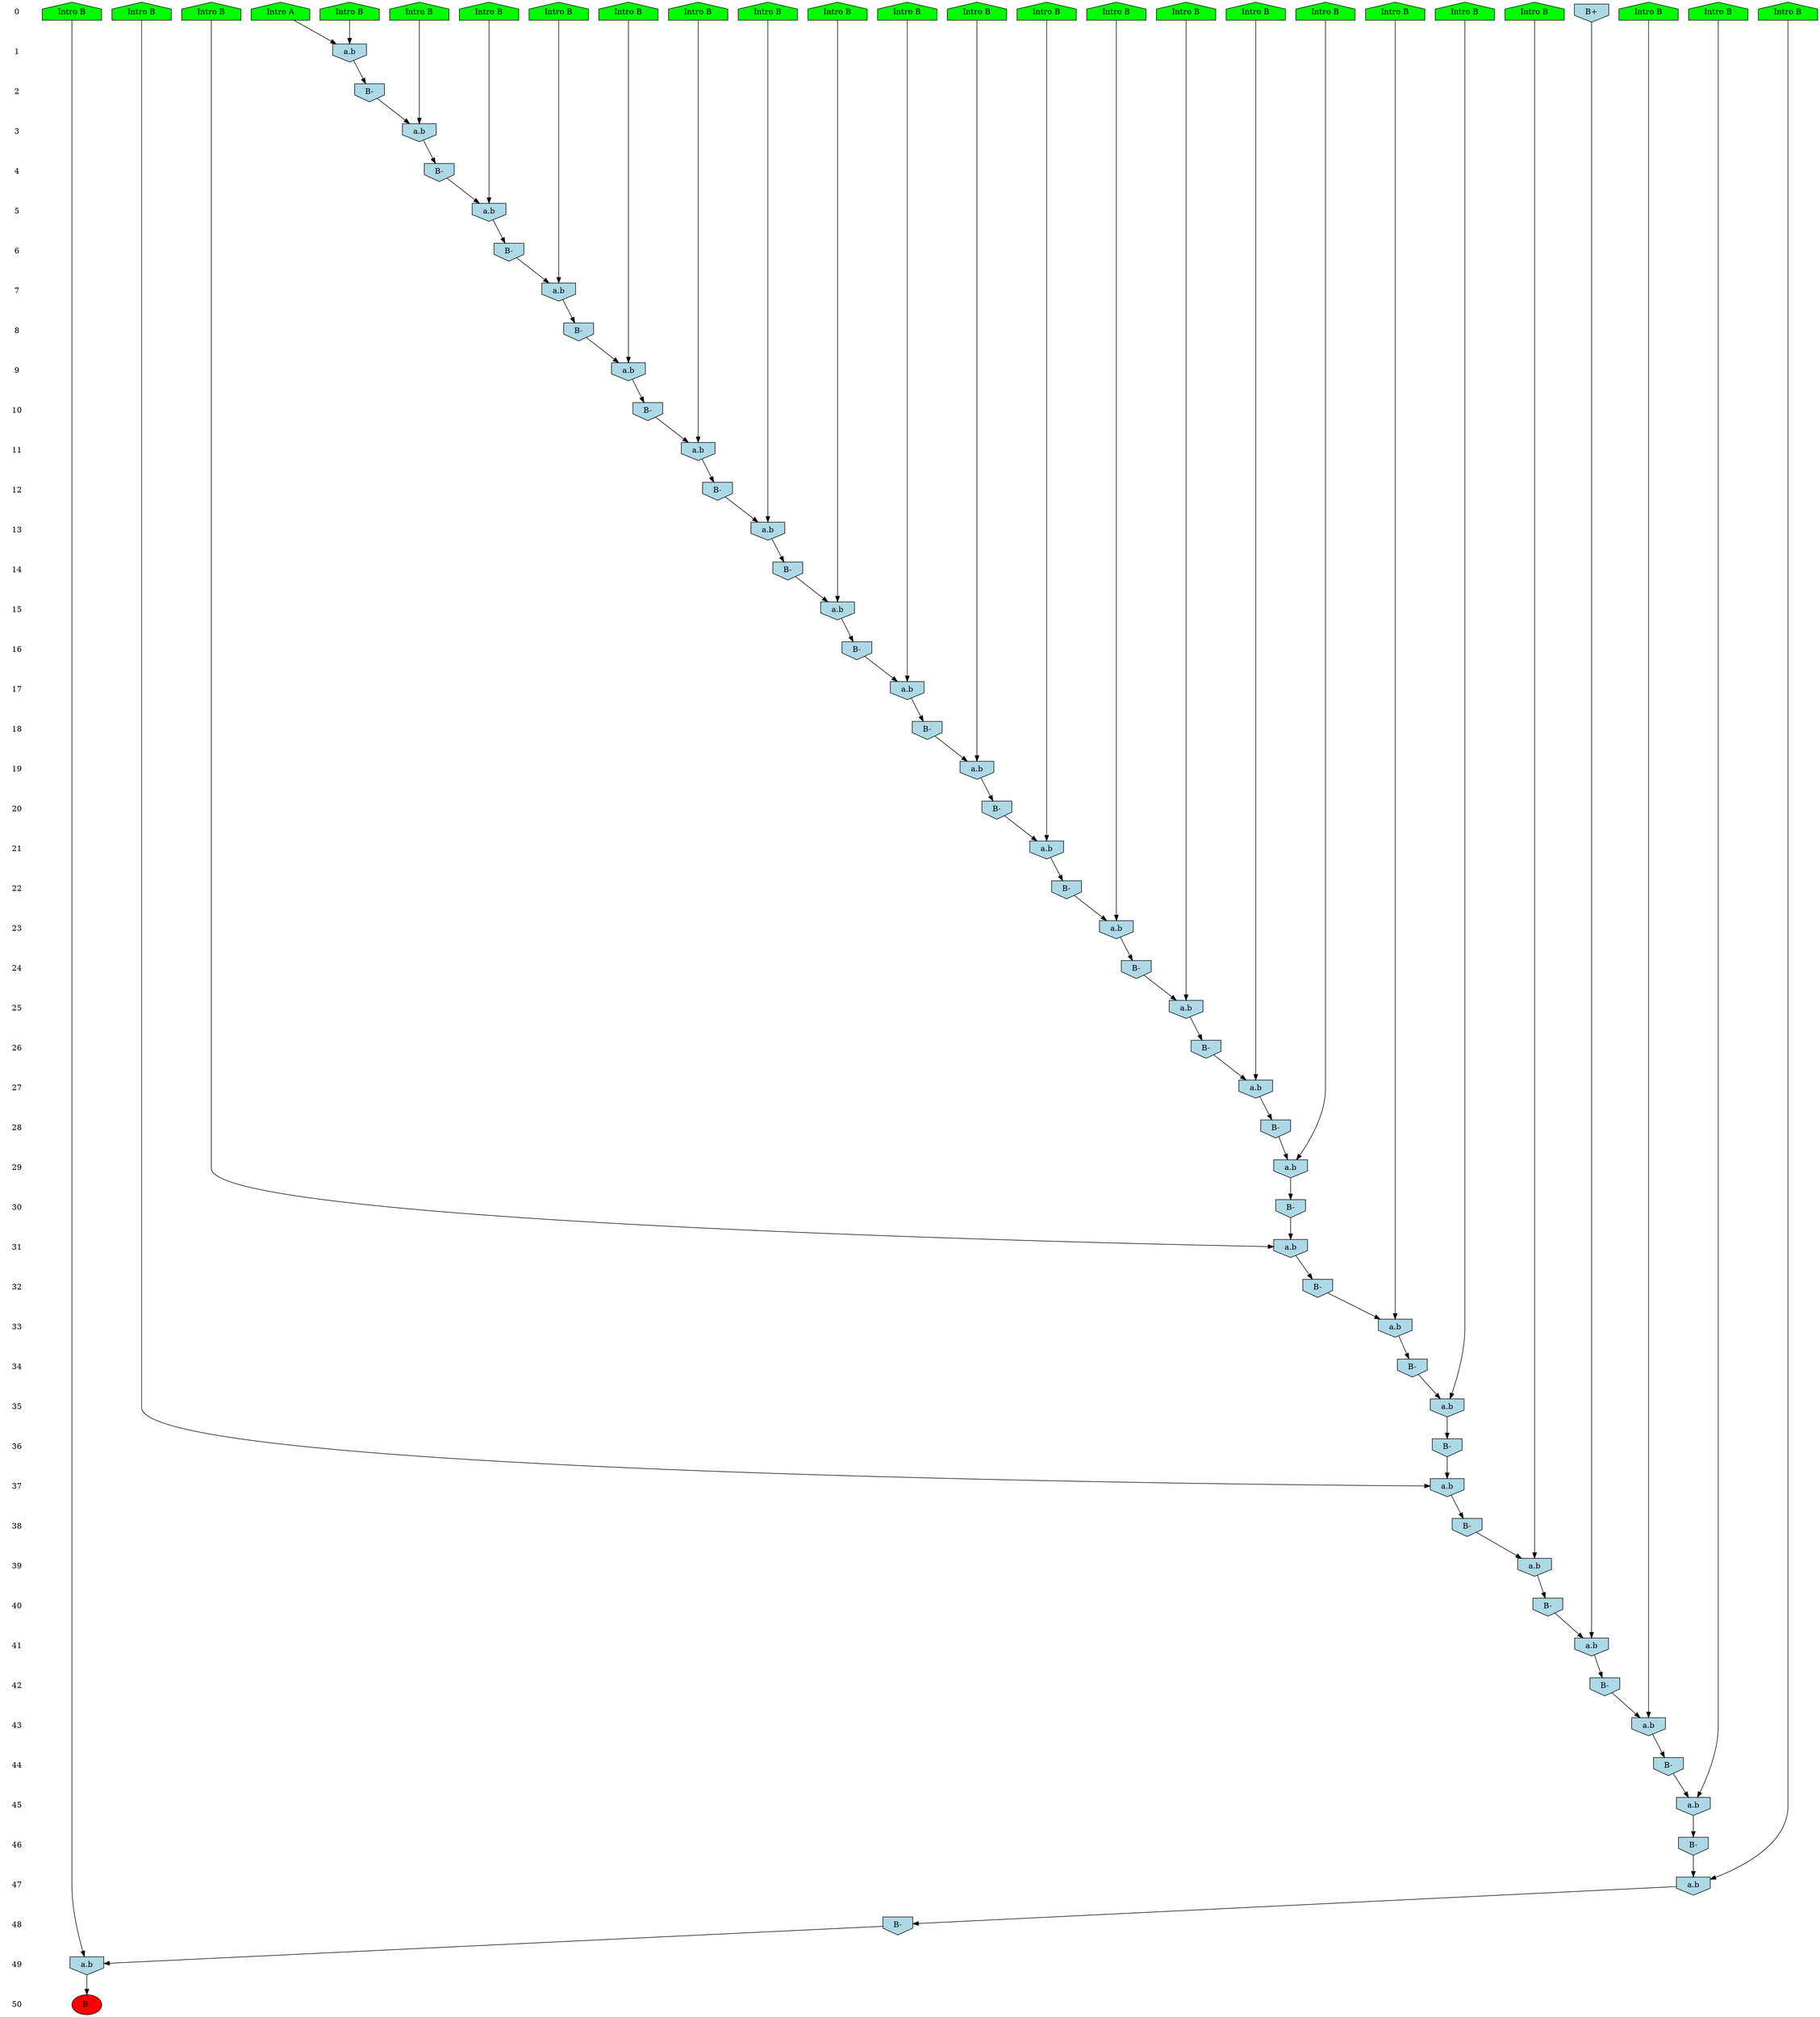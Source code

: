 /* Compression of 1 causal flows obtained in average at 2.496691E+01 t.u */
/* Compressed causal flows were: [25] */
digraph G{
 ranksep=.5 ; 
{ rank = same ; "0" [shape=plaintext] ; node_1 [label ="Intro B", shape=house, style=filled, fillcolor=green] ;
node_2 [label ="Intro B", shape=house, style=filled, fillcolor=green] ;
node_3 [label ="Intro B", shape=house, style=filled, fillcolor=green] ;
node_4 [label ="Intro B", shape=house, style=filled, fillcolor=green] ;
node_5 [label ="Intro B", shape=house, style=filled, fillcolor=green] ;
node_6 [label ="Intro B", shape=house, style=filled, fillcolor=green] ;
node_7 [label ="Intro B", shape=house, style=filled, fillcolor=green] ;
node_8 [label ="Intro B", shape=house, style=filled, fillcolor=green] ;
node_9 [label ="Intro B", shape=house, style=filled, fillcolor=green] ;
node_10 [label ="Intro B", shape=house, style=filled, fillcolor=green] ;
node_11 [label ="Intro B", shape=house, style=filled, fillcolor=green] ;
node_12 [label ="Intro B", shape=house, style=filled, fillcolor=green] ;
node_13 [label ="Intro B", shape=house, style=filled, fillcolor=green] ;
node_14 [label ="Intro B", shape=house, style=filled, fillcolor=green] ;
node_15 [label ="Intro B", shape=house, style=filled, fillcolor=green] ;
node_16 [label ="Intro B", shape=house, style=filled, fillcolor=green] ;
node_17 [label ="Intro B", shape=house, style=filled, fillcolor=green] ;
node_18 [label ="Intro B", shape=house, style=filled, fillcolor=green] ;
node_19 [label ="Intro B", shape=house, style=filled, fillcolor=green] ;
node_20 [label ="Intro B", shape=house, style=filled, fillcolor=green] ;
node_21 [label ="Intro B", shape=house, style=filled, fillcolor=green] ;
node_22 [label ="Intro B", shape=house, style=filled, fillcolor=green] ;
node_23 [label ="Intro B", shape=house, style=filled, fillcolor=green] ;
node_24 [label ="Intro B", shape=house, style=filled, fillcolor=green] ;
node_25 [label ="Intro A", shape=house, style=filled, fillcolor=green] ;
node_39 [label="B+", shape=invhouse, style=filled, fillcolor = lightblue] ;
}
{ rank = same ; "1" [shape=plaintext] ; node_26 [label="a.b", shape=invhouse, style=filled, fillcolor = lightblue] ;
}
{ rank = same ; "2" [shape=plaintext] ; node_27 [label="B-", shape=invhouse, style=filled, fillcolor = lightblue] ;
}
{ rank = same ; "3" [shape=plaintext] ; node_28 [label="a.b", shape=invhouse, style=filled, fillcolor = lightblue] ;
}
{ rank = same ; "4" [shape=plaintext] ; node_29 [label="B-", shape=invhouse, style=filled, fillcolor = lightblue] ;
}
{ rank = same ; "5" [shape=plaintext] ; node_30 [label="a.b", shape=invhouse, style=filled, fillcolor = lightblue] ;
}
{ rank = same ; "6" [shape=plaintext] ; node_31 [label="B-", shape=invhouse, style=filled, fillcolor = lightblue] ;
}
{ rank = same ; "7" [shape=plaintext] ; node_32 [label="a.b", shape=invhouse, style=filled, fillcolor = lightblue] ;
}
{ rank = same ; "8" [shape=plaintext] ; node_33 [label="B-", shape=invhouse, style=filled, fillcolor = lightblue] ;
}
{ rank = same ; "9" [shape=plaintext] ; node_34 [label="a.b", shape=invhouse, style=filled, fillcolor = lightblue] ;
}
{ rank = same ; "10" [shape=plaintext] ; node_35 [label="B-", shape=invhouse, style=filled, fillcolor = lightblue] ;
}
{ rank = same ; "11" [shape=plaintext] ; node_36 [label="a.b", shape=invhouse, style=filled, fillcolor = lightblue] ;
}
{ rank = same ; "12" [shape=plaintext] ; node_37 [label="B-", shape=invhouse, style=filled, fillcolor = lightblue] ;
}
{ rank = same ; "13" [shape=plaintext] ; node_38 [label="a.b", shape=invhouse, style=filled, fillcolor = lightblue] ;
}
{ rank = same ; "14" [shape=plaintext] ; node_40 [label="B-", shape=invhouse, style=filled, fillcolor = lightblue] ;
}
{ rank = same ; "15" [shape=plaintext] ; node_41 [label="a.b", shape=invhouse, style=filled, fillcolor = lightblue] ;
}
{ rank = same ; "16" [shape=plaintext] ; node_42 [label="B-", shape=invhouse, style=filled, fillcolor = lightblue] ;
}
{ rank = same ; "17" [shape=plaintext] ; node_43 [label="a.b", shape=invhouse, style=filled, fillcolor = lightblue] ;
}
{ rank = same ; "18" [shape=plaintext] ; node_44 [label="B-", shape=invhouse, style=filled, fillcolor = lightblue] ;
}
{ rank = same ; "19" [shape=plaintext] ; node_45 [label="a.b", shape=invhouse, style=filled, fillcolor = lightblue] ;
}
{ rank = same ; "20" [shape=plaintext] ; node_46 [label="B-", shape=invhouse, style=filled, fillcolor = lightblue] ;
}
{ rank = same ; "21" [shape=plaintext] ; node_47 [label="a.b", shape=invhouse, style=filled, fillcolor = lightblue] ;
}
{ rank = same ; "22" [shape=plaintext] ; node_48 [label="B-", shape=invhouse, style=filled, fillcolor = lightblue] ;
}
{ rank = same ; "23" [shape=plaintext] ; node_49 [label="a.b", shape=invhouse, style=filled, fillcolor = lightblue] ;
}
{ rank = same ; "24" [shape=plaintext] ; node_50 [label="B-", shape=invhouse, style=filled, fillcolor = lightblue] ;
}
{ rank = same ; "25" [shape=plaintext] ; node_51 [label="a.b", shape=invhouse, style=filled, fillcolor = lightblue] ;
}
{ rank = same ; "26" [shape=plaintext] ; node_52 [label="B-", shape=invhouse, style=filled, fillcolor = lightblue] ;
}
{ rank = same ; "27" [shape=plaintext] ; node_53 [label="a.b", shape=invhouse, style=filled, fillcolor = lightblue] ;
}
{ rank = same ; "28" [shape=plaintext] ; node_54 [label="B-", shape=invhouse, style=filled, fillcolor = lightblue] ;
}
{ rank = same ; "29" [shape=plaintext] ; node_55 [label="a.b", shape=invhouse, style=filled, fillcolor = lightblue] ;
}
{ rank = same ; "30" [shape=plaintext] ; node_56 [label="B-", shape=invhouse, style=filled, fillcolor = lightblue] ;
}
{ rank = same ; "31" [shape=plaintext] ; node_57 [label="a.b", shape=invhouse, style=filled, fillcolor = lightblue] ;
}
{ rank = same ; "32" [shape=plaintext] ; node_58 [label="B-", shape=invhouse, style=filled, fillcolor = lightblue] ;
}
{ rank = same ; "33" [shape=plaintext] ; node_59 [label="a.b", shape=invhouse, style=filled, fillcolor = lightblue] ;
}
{ rank = same ; "34" [shape=plaintext] ; node_60 [label="B-", shape=invhouse, style=filled, fillcolor = lightblue] ;
}
{ rank = same ; "35" [shape=plaintext] ; node_61 [label="a.b", shape=invhouse, style=filled, fillcolor = lightblue] ;
}
{ rank = same ; "36" [shape=plaintext] ; node_62 [label="B-", shape=invhouse, style=filled, fillcolor = lightblue] ;
}
{ rank = same ; "37" [shape=plaintext] ; node_63 [label="a.b", shape=invhouse, style=filled, fillcolor = lightblue] ;
}
{ rank = same ; "38" [shape=plaintext] ; node_64 [label="B-", shape=invhouse, style=filled, fillcolor = lightblue] ;
}
{ rank = same ; "39" [shape=plaintext] ; node_65 [label="a.b", shape=invhouse, style=filled, fillcolor = lightblue] ;
}
{ rank = same ; "40" [shape=plaintext] ; node_66 [label="B-", shape=invhouse, style=filled, fillcolor = lightblue] ;
}
{ rank = same ; "41" [shape=plaintext] ; node_67 [label="a.b", shape=invhouse, style=filled, fillcolor = lightblue] ;
}
{ rank = same ; "42" [shape=plaintext] ; node_68 [label="B-", shape=invhouse, style=filled, fillcolor = lightblue] ;
}
{ rank = same ; "43" [shape=plaintext] ; node_69 [label="a.b", shape=invhouse, style=filled, fillcolor = lightblue] ;
}
{ rank = same ; "44" [shape=plaintext] ; node_70 [label="B-", shape=invhouse, style=filled, fillcolor = lightblue] ;
}
{ rank = same ; "45" [shape=plaintext] ; node_71 [label="a.b", shape=invhouse, style=filled, fillcolor = lightblue] ;
}
{ rank = same ; "46" [shape=plaintext] ; node_72 [label="B-", shape=invhouse, style=filled, fillcolor = lightblue] ;
}
{ rank = same ; "47" [shape=plaintext] ; node_73 [label="a.b", shape=invhouse, style=filled, fillcolor = lightblue] ;
}
{ rank = same ; "48" [shape=plaintext] ; node_74 [label="B-", shape=invhouse, style=filled, fillcolor = lightblue] ;
}
{ rank = same ; "49" [shape=plaintext] ; node_75 [label="a.b", shape=invhouse, style=filled, fillcolor = lightblue] ;
}
{ rank = same ; "50" [shape=plaintext] ; node_76 [label ="B-", style=filled, fillcolor=red] ;
}
"0" -> "1" [style="invis"]; 
"1" -> "2" [style="invis"]; 
"2" -> "3" [style="invis"]; 
"3" -> "4" [style="invis"]; 
"4" -> "5" [style="invis"]; 
"5" -> "6" [style="invis"]; 
"6" -> "7" [style="invis"]; 
"7" -> "8" [style="invis"]; 
"8" -> "9" [style="invis"]; 
"9" -> "10" [style="invis"]; 
"10" -> "11" [style="invis"]; 
"11" -> "12" [style="invis"]; 
"12" -> "13" [style="invis"]; 
"13" -> "14" [style="invis"]; 
"14" -> "15" [style="invis"]; 
"15" -> "16" [style="invis"]; 
"16" -> "17" [style="invis"]; 
"17" -> "18" [style="invis"]; 
"18" -> "19" [style="invis"]; 
"19" -> "20" [style="invis"]; 
"20" -> "21" [style="invis"]; 
"21" -> "22" [style="invis"]; 
"22" -> "23" [style="invis"]; 
"23" -> "24" [style="invis"]; 
"24" -> "25" [style="invis"]; 
"25" -> "26" [style="invis"]; 
"26" -> "27" [style="invis"]; 
"27" -> "28" [style="invis"]; 
"28" -> "29" [style="invis"]; 
"29" -> "30" [style="invis"]; 
"30" -> "31" [style="invis"]; 
"31" -> "32" [style="invis"]; 
"32" -> "33" [style="invis"]; 
"33" -> "34" [style="invis"]; 
"34" -> "35" [style="invis"]; 
"35" -> "36" [style="invis"]; 
"36" -> "37" [style="invis"]; 
"37" -> "38" [style="invis"]; 
"38" -> "39" [style="invis"]; 
"39" -> "40" [style="invis"]; 
"40" -> "41" [style="invis"]; 
"41" -> "42" [style="invis"]; 
"42" -> "43" [style="invis"]; 
"43" -> "44" [style="invis"]; 
"44" -> "45" [style="invis"]; 
"45" -> "46" [style="invis"]; 
"46" -> "47" [style="invis"]; 
"47" -> "48" [style="invis"]; 
"48" -> "49" [style="invis"]; 
"49" -> "50" [style="invis"]; 
node_2 -> node_26
node_25 -> node_26
node_26 -> node_27
node_9 -> node_28
node_27 -> node_28
node_28 -> node_29
node_7 -> node_30
node_29 -> node_30
node_30 -> node_31
node_23 -> node_32
node_31 -> node_32
node_32 -> node_33
node_4 -> node_34
node_33 -> node_34
node_34 -> node_35
node_18 -> node_36
node_35 -> node_36
node_36 -> node_37
node_19 -> node_38
node_37 -> node_38
node_38 -> node_40
node_21 -> node_41
node_40 -> node_41
node_41 -> node_42
node_11 -> node_43
node_42 -> node_43
node_43 -> node_44
node_3 -> node_45
node_44 -> node_45
node_45 -> node_46
node_24 -> node_47
node_46 -> node_47
node_47 -> node_48
node_8 -> node_49
node_48 -> node_49
node_49 -> node_50
node_22 -> node_51
node_50 -> node_51
node_51 -> node_52
node_14 -> node_53
node_52 -> node_53
node_53 -> node_54
node_12 -> node_55
node_54 -> node_55
node_55 -> node_56
node_1 -> node_57
node_56 -> node_57
node_57 -> node_58
node_15 -> node_59
node_58 -> node_59
node_59 -> node_60
node_6 -> node_61
node_60 -> node_61
node_61 -> node_62
node_5 -> node_63
node_62 -> node_63
node_63 -> node_64
node_10 -> node_65
node_64 -> node_65
node_65 -> node_66
node_39 -> node_67
node_66 -> node_67
node_67 -> node_68
node_20 -> node_69
node_68 -> node_69
node_69 -> node_70
node_17 -> node_71
node_70 -> node_71
node_71 -> node_72
node_13 -> node_73
node_72 -> node_73
node_73 -> node_74
node_16 -> node_75
node_74 -> node_75
node_75 -> node_76
}
/*
 Dot generation time: 0.000634
*/